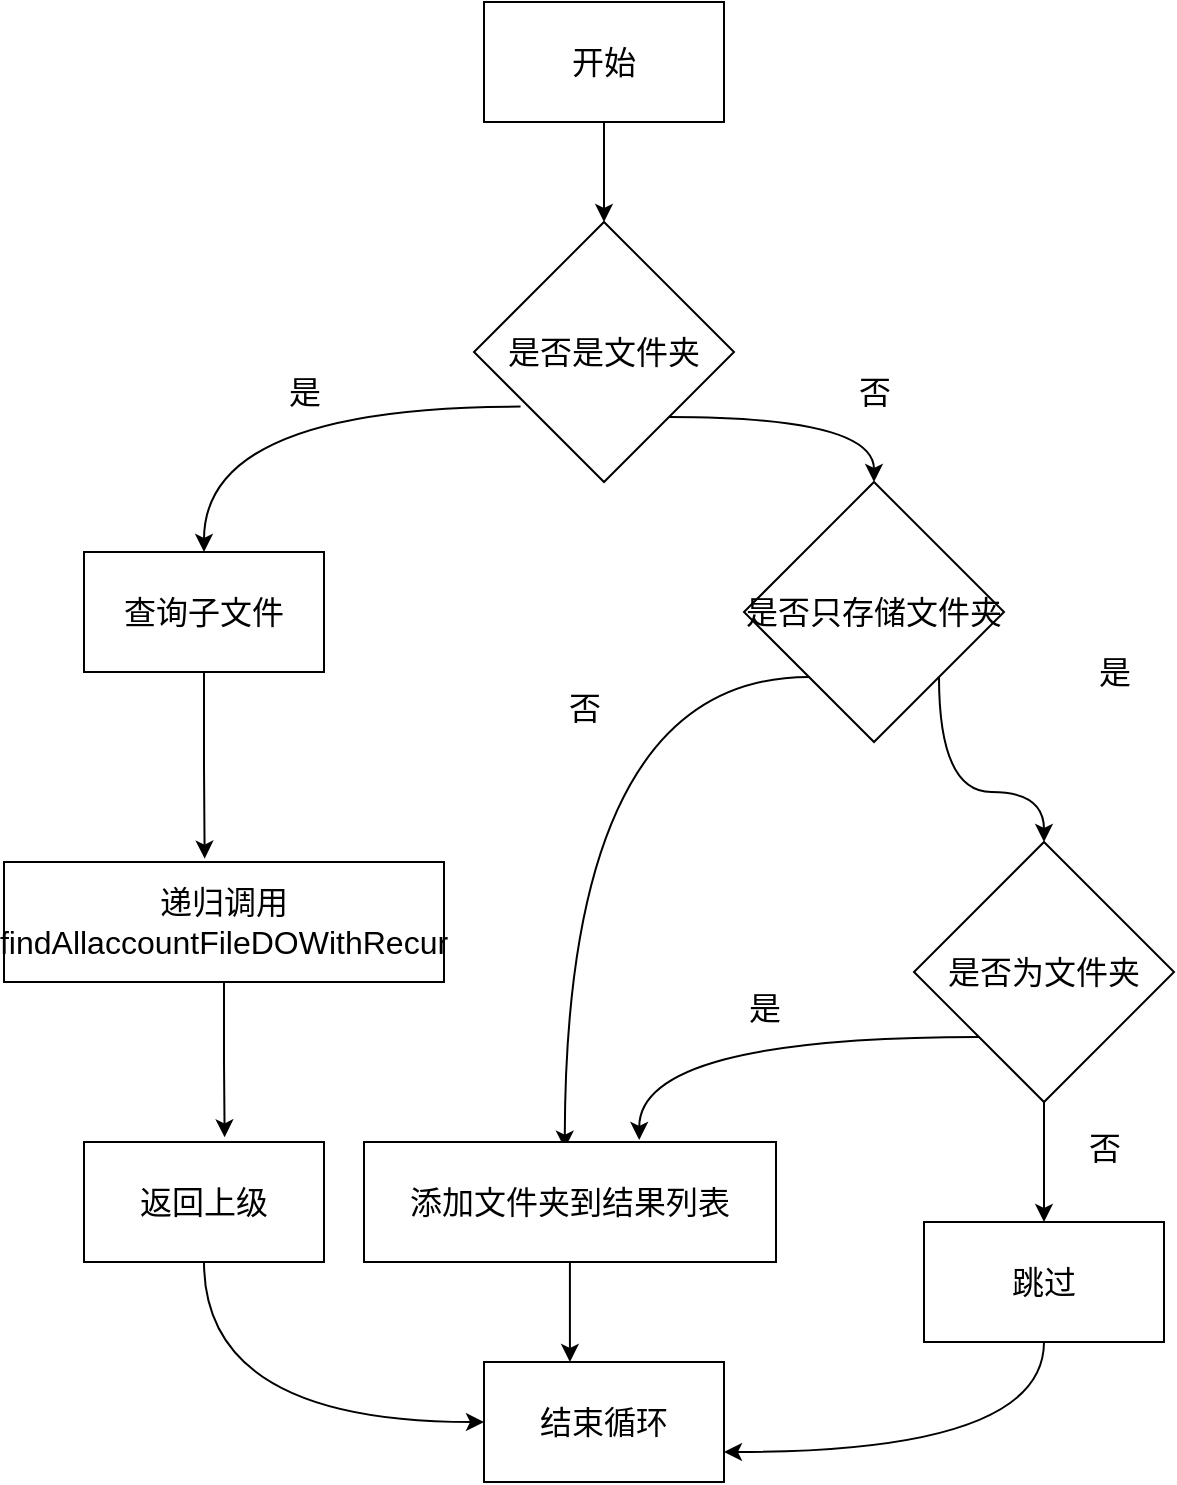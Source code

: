 <mxfile version="27.0.6">
  <diagram name="第 1 页" id="BOG6t31det-Xt_gaOggy">
    <mxGraphModel dx="1213" dy="730" grid="1" gridSize="10" guides="1" tooltips="1" connect="1" arrows="1" fold="1" page="1" pageScale="1" pageWidth="827" pageHeight="1169" math="0" shadow="0">
      <root>
        <mxCell id="0" />
        <mxCell id="1" parent="0" />
        <mxCell id="Pjw0uxyNnIJnW5rY-Pz1-3" style="edgeStyle=orthogonalEdgeStyle;rounded=0;orthogonalLoop=1;jettySize=auto;html=1;entryX=0.5;entryY=0;entryDx=0;entryDy=0;fontSize=16;" edge="1" parent="1" source="Pjw0uxyNnIJnW5rY-Pz1-1" target="Pjw0uxyNnIJnW5rY-Pz1-2">
          <mxGeometry relative="1" as="geometry" />
        </mxCell>
        <mxCell id="Pjw0uxyNnIJnW5rY-Pz1-1" value="&lt;font style=&quot;vertical-align: inherit;&quot; class=&quot;notranslate fyzs-translate-target fyzs-translate-target-wrapper&quot;&gt;&lt;font style=&quot;vertical-align: inherit;&quot; class=&quot;notranslate fyzs-translate-target fyzs-translate-target-box&quot;&gt;&lt;font style=&quot;vertical-align: inherit;&quot; title=&quot;k&quot; class=&quot;notranslate fyzs-translate-target fyzs-translate-target-text&quot;&gt;开始&lt;/font&gt;&lt;/font&gt;&lt;/font&gt;" style="rounded=0;whiteSpace=wrap;html=1;fontSize=16;" vertex="1" parent="1">
          <mxGeometry x="390" y="80" width="120" height="60" as="geometry" />
        </mxCell>
        <mxCell id="Pjw0uxyNnIJnW5rY-Pz1-6" style="edgeStyle=orthogonalEdgeStyle;rounded=0;orthogonalLoop=1;jettySize=auto;html=1;entryX=0.5;entryY=0;entryDx=0;entryDy=0;curved=1;exitX=0.179;exitY=0.71;exitDx=0;exitDy=0;exitPerimeter=0;fontSize=16;" edge="1" parent="1" source="Pjw0uxyNnIJnW5rY-Pz1-2" target="Pjw0uxyNnIJnW5rY-Pz1-4">
          <mxGeometry relative="1" as="geometry" />
        </mxCell>
        <mxCell id="Pjw0uxyNnIJnW5rY-Pz1-10" style="edgeStyle=orthogonalEdgeStyle;rounded=0;orthogonalLoop=1;jettySize=auto;html=1;exitX=1;exitY=1;exitDx=0;exitDy=0;entryX=0.5;entryY=0;entryDx=0;entryDy=0;curved=1;fontSize=16;" edge="1" parent="1" source="Pjw0uxyNnIJnW5rY-Pz1-2" target="Pjw0uxyNnIJnW5rY-Pz1-5">
          <mxGeometry relative="1" as="geometry" />
        </mxCell>
        <mxCell id="Pjw0uxyNnIJnW5rY-Pz1-2" value="&lt;font style=&quot;vertical-align: inherit;&quot; class=&quot;notranslate fyzs-translate-target fyzs-translate-target-wrapper&quot;&gt;&lt;font style=&quot;vertical-align: inherit;&quot; class=&quot;notranslate fyzs-translate-target fyzs-translate-target-box&quot;&gt;&lt;font style=&quot;vertical-align: inherit;&quot; title=&quot;s&quot; class=&quot;notranslate fyzs-translate-target fyzs-translate-target-text&quot;&gt;是否是文件夹&lt;/font&gt;&lt;/font&gt;&lt;/font&gt;" style="rhombus;whiteSpace=wrap;html=1;fontSize=16;" vertex="1" parent="1">
          <mxGeometry x="385" y="190" width="130" height="130" as="geometry" />
        </mxCell>
        <mxCell id="Pjw0uxyNnIJnW5rY-Pz1-4" value="&lt;font style=&quot;vertical-align: inherit;&quot; class=&quot;notranslate fyzs-translate-target fyzs-translate-target-wrapper&quot;&gt;&lt;font style=&quot;vertical-align: inherit;&quot; class=&quot;notranslate fyzs-translate-target fyzs-translate-target-box&quot;&gt;&lt;font style=&quot;vertical-align: inherit;&quot; title=&quot;c&quot; class=&quot;notranslate fyzs-translate-target fyzs-translate-target-text&quot;&gt;查询子文件&lt;/font&gt;&lt;/font&gt;&lt;/font&gt;" style="rounded=0;whiteSpace=wrap;html=1;fontSize=16;" vertex="1" parent="1">
          <mxGeometry x="190" y="355" width="120" height="60" as="geometry" />
        </mxCell>
        <mxCell id="Pjw0uxyNnIJnW5rY-Pz1-23" style="edgeStyle=orthogonalEdgeStyle;rounded=0;orthogonalLoop=1;jettySize=auto;html=1;entryX=0.429;entryY=-0.028;entryDx=0;entryDy=0;curved=1;entryPerimeter=0;exitX=0;exitY=1;exitDx=0;exitDy=0;fontSize=16;" edge="1" parent="1" source="Pjw0uxyNnIJnW5rY-Pz1-5">
          <mxGeometry relative="1" as="geometry">
            <mxPoint x="536" y="450" as="sourcePoint" />
            <mxPoint x="430.374" y="653.32" as="targetPoint" />
          </mxGeometry>
        </mxCell>
        <mxCell id="Pjw0uxyNnIJnW5rY-Pz1-26" style="edgeStyle=orthogonalEdgeStyle;rounded=0;orthogonalLoop=1;jettySize=auto;html=1;exitX=1;exitY=1;exitDx=0;exitDy=0;curved=1;fontSize=16;" edge="1" parent="1" source="Pjw0uxyNnIJnW5rY-Pz1-5" target="Pjw0uxyNnIJnW5rY-Pz1-13">
          <mxGeometry relative="1" as="geometry" />
        </mxCell>
        <mxCell id="Pjw0uxyNnIJnW5rY-Pz1-5" value="&lt;font style=&quot;vertical-align: inherit;&quot; class=&quot;notranslate fyzs-translate-target fyzs-translate-target-wrapper&quot;&gt;&lt;font style=&quot;vertical-align: inherit;&quot; class=&quot;notranslate fyzs-translate-target fyzs-translate-target-box&quot;&gt;&lt;font style=&quot;vertical-align: inherit;&quot; title=&quot;s&quot; class=&quot;notranslate fyzs-translate-target fyzs-translate-target-text&quot;&gt;是否只存储文件夹&lt;/font&gt;&lt;/font&gt;&lt;/font&gt;" style="rhombus;whiteSpace=wrap;html=1;fontSize=16;" vertex="1" parent="1">
          <mxGeometry x="520" y="320" width="130" height="130" as="geometry" />
        </mxCell>
        <mxCell id="Pjw0uxyNnIJnW5rY-Pz1-7" value="&lt;font style=&quot;vertical-align: inherit;&quot; class=&quot;notranslate fyzs-translate-target fyzs-translate-target-wrapper&quot;&gt;&lt;font style=&quot;vertical-align: inherit;&quot; class=&quot;notranslate fyzs-translate-target fyzs-translate-target-box&quot;&gt;&lt;font style=&quot;vertical-align: inherit;&quot; title=&quot;Text&quot; class=&quot;notranslate fyzs-translate-target fyzs-translate-target-text&quot;&gt;是&lt;/font&gt;&lt;/font&gt;&lt;/font&gt;" style="text;html=1;align=center;verticalAlign=middle;resizable=0;points=[];autosize=1;strokeColor=none;fillColor=none;fontSize=16;" vertex="1" parent="1">
          <mxGeometry x="280" y="260" width="40" height="30" as="geometry" />
        </mxCell>
        <mxCell id="Pjw0uxyNnIJnW5rY-Pz1-11" value="&lt;font style=&quot;vertical-align: inherit;&quot; class=&quot;notranslate fyzs-translate-target fyzs-translate-target-wrapper&quot;&gt;&lt;font style=&quot;vertical-align: inherit;&quot; class=&quot;notranslate fyzs-translate-target fyzs-translate-target-box&quot;&gt;&lt;font style=&quot;vertical-align: inherit;&quot; title=&quot;Text&quot; class=&quot;notranslate fyzs-translate-target fyzs-translate-target-text&quot;&gt;否&lt;/font&gt;&lt;/font&gt;&lt;/font&gt;" style="text;html=1;align=center;verticalAlign=middle;resizable=0;points=[];autosize=1;strokeColor=none;fillColor=none;fontSize=16;" vertex="1" parent="1">
          <mxGeometry x="565" y="260" width="40" height="30" as="geometry" />
        </mxCell>
        <mxCell id="Pjw0uxyNnIJnW5rY-Pz1-12" value="&lt;font style=&quot;vertical-align: inherit;&quot; class=&quot;notranslate fyzs-translate-target fyzs-translate-target-wrapper&quot;&gt;&lt;font style=&quot;vertical-align: inherit;&quot; class=&quot;notranslate fyzs-translate-target fyzs-translate-target-box&quot;&gt;&lt;font style=&quot;vertical-align: inherit;&quot; title=&quot;d&quot; class=&quot;notranslate fyzs-translate-target fyzs-translate-target-text&quot;&gt;递归调用&lt;/font&gt;&lt;/font&gt;&lt;/font&gt;&lt;div&gt;&lt;font style=&quot;vertical-align: inherit;&quot; class=&quot;notranslate fyzs-translate-target fyzs-translate-target-wrapper&quot;&gt;&lt;font style=&quot;vertical-align: inherit;&quot; class=&quot;notranslate fyzs-translate-target fyzs-translate-target-box&quot;&gt;&lt;font style=&quot;vertical-align: inherit;&quot; title=&quot;d&quot; class=&quot;notranslate fyzs-translate-target fyzs-translate-target-text&quot;&gt;findAllaccountFileDOWithRecur&lt;/font&gt;&lt;/font&gt;&lt;/font&gt;&lt;/div&gt;" style="rounded=0;whiteSpace=wrap;html=1;fontSize=16;" vertex="1" parent="1">
          <mxGeometry x="150" y="510" width="220" height="60" as="geometry" />
        </mxCell>
        <mxCell id="Pjw0uxyNnIJnW5rY-Pz1-30" style="edgeStyle=orthogonalEdgeStyle;rounded=0;orthogonalLoop=1;jettySize=auto;html=1;entryX=0.5;entryY=0;entryDx=0;entryDy=0;fontSize=16;" edge="1" parent="1" source="Pjw0uxyNnIJnW5rY-Pz1-13" target="Pjw0uxyNnIJnW5rY-Pz1-27">
          <mxGeometry relative="1" as="geometry" />
        </mxCell>
        <mxCell id="Pjw0uxyNnIJnW5rY-Pz1-13" value="&lt;font style=&quot;vertical-align: inherit;&quot; class=&quot;notranslate fyzs-translate-target fyzs-translate-target-wrapper&quot;&gt;&lt;font style=&quot;vertical-align: inherit;&quot; class=&quot;notranslate fyzs-translate-target fyzs-translate-target-box&quot;&gt;&lt;font style=&quot;vertical-align: inherit;&quot; title=&quot;s&quot; class=&quot;notranslate fyzs-translate-target fyzs-translate-target-text&quot;&gt;是否为文件夹&lt;/font&gt;&lt;/font&gt;&lt;/font&gt;" style="rhombus;whiteSpace=wrap;html=1;fontSize=16;" vertex="1" parent="1">
          <mxGeometry x="605" y="500" width="130" height="130" as="geometry" />
        </mxCell>
        <mxCell id="Pjw0uxyNnIJnW5rY-Pz1-15" value="&lt;font style=&quot;vertical-align: inherit;&quot; class=&quot;notranslate fyzs-translate-target fyzs-translate-target-wrapper&quot;&gt;&lt;font style=&quot;vertical-align: inherit;&quot; class=&quot;notranslate fyzs-translate-target fyzs-translate-target-box&quot;&gt;&lt;font style=&quot;vertical-align: inherit;&quot; title=&quot;Text&quot; class=&quot;notranslate fyzs-translate-target fyzs-translate-target-text&quot;&gt;是&lt;/font&gt;&lt;/font&gt;&lt;/font&gt;" style="text;html=1;align=center;verticalAlign=middle;resizable=0;points=[];autosize=1;strokeColor=none;fillColor=none;fontSize=16;" vertex="1" parent="1">
          <mxGeometry x="685" y="400" width="40" height="30" as="geometry" />
        </mxCell>
        <mxCell id="Pjw0uxyNnIJnW5rY-Pz1-16" style="edgeStyle=orthogonalEdgeStyle;rounded=0;orthogonalLoop=1;jettySize=auto;html=1;entryX=0.456;entryY=-0.028;entryDx=0;entryDy=0;entryPerimeter=0;fontSize=16;" edge="1" parent="1" source="Pjw0uxyNnIJnW5rY-Pz1-4" target="Pjw0uxyNnIJnW5rY-Pz1-12">
          <mxGeometry relative="1" as="geometry" />
        </mxCell>
        <mxCell id="Pjw0uxyNnIJnW5rY-Pz1-21" style="edgeStyle=orthogonalEdgeStyle;rounded=0;orthogonalLoop=1;jettySize=auto;html=1;entryX=0;entryY=0.5;entryDx=0;entryDy=0;curved=1;exitX=0.5;exitY=1;exitDx=0;exitDy=0;fontSize=16;" edge="1" parent="1" source="Pjw0uxyNnIJnW5rY-Pz1-17" target="Pjw0uxyNnIJnW5rY-Pz1-19">
          <mxGeometry relative="1" as="geometry" />
        </mxCell>
        <mxCell id="Pjw0uxyNnIJnW5rY-Pz1-17" value="&lt;font style=&quot;vertical-align: inherit;&quot; class=&quot;notranslate fyzs-translate-target fyzs-translate-target-wrapper&quot;&gt;&lt;font style=&quot;vertical-align: inherit;&quot; class=&quot;notranslate fyzs-translate-target fyzs-translate-target-box&quot;&gt;&lt;font style=&quot;vertical-align: inherit;&quot; title=&quot;f&quot; class=&quot;notranslate fyzs-translate-target fyzs-translate-target-text&quot;&gt;返回上级&lt;/font&gt;&lt;/font&gt;&lt;/font&gt;" style="rounded=0;whiteSpace=wrap;html=1;fontSize=16;" vertex="1" parent="1">
          <mxGeometry x="190" y="650" width="120" height="60" as="geometry" />
        </mxCell>
        <mxCell id="Pjw0uxyNnIJnW5rY-Pz1-18" style="edgeStyle=orthogonalEdgeStyle;rounded=0;orthogonalLoop=1;jettySize=auto;html=1;entryX=0.586;entryY=-0.039;entryDx=0;entryDy=0;entryPerimeter=0;fontSize=16;" edge="1" parent="1" source="Pjw0uxyNnIJnW5rY-Pz1-12" target="Pjw0uxyNnIJnW5rY-Pz1-17">
          <mxGeometry relative="1" as="geometry" />
        </mxCell>
        <mxCell id="Pjw0uxyNnIJnW5rY-Pz1-19" value="&lt;font style=&quot;vertical-align: inherit;&quot; class=&quot;notranslate fyzs-translate-target fyzs-translate-target-wrapper&quot;&gt;&lt;font style=&quot;vertical-align: inherit;&quot; class=&quot;notranslate fyzs-translate-target fyzs-translate-target-box&quot;&gt;&lt;font style=&quot;vertical-align: inherit;&quot; title=&quot;j&quot; class=&quot;notranslate fyzs-translate-target fyzs-translate-target-text&quot;&gt;结束循环&lt;/font&gt;&lt;/font&gt;&lt;/font&gt;" style="rounded=0;whiteSpace=wrap;html=1;fontSize=16;" vertex="1" parent="1">
          <mxGeometry x="390" y="760" width="120" height="60" as="geometry" />
        </mxCell>
        <mxCell id="Pjw0uxyNnIJnW5rY-Pz1-22" value="&lt;font style=&quot;vertical-align: inherit;&quot; class=&quot;notranslate fyzs-translate-target fyzs-translate-target-wrapper&quot;&gt;&lt;font style=&quot;vertical-align: inherit;&quot; class=&quot;notranslate fyzs-translate-target fyzs-translate-target-box&quot;&gt;&lt;font style=&quot;vertical-align: inherit;&quot; title=&quot;t&quot; class=&quot;notranslate fyzs-translate-target fyzs-translate-target-text&quot;&gt;添加文件夹到结果列表&lt;/font&gt;&lt;/font&gt;&lt;/font&gt;" style="rounded=0;whiteSpace=wrap;html=1;fontSize=16;" vertex="1" parent="1">
          <mxGeometry x="330" y="650" width="206" height="60" as="geometry" />
        </mxCell>
        <mxCell id="Pjw0uxyNnIJnW5rY-Pz1-24" value="&lt;font style=&quot;vertical-align: inherit;&quot; class=&quot;notranslate fyzs-translate-target fyzs-translate-target-wrapper&quot;&gt;&lt;font style=&quot;vertical-align: inherit;&quot; class=&quot;notranslate fyzs-translate-target fyzs-translate-target-box&quot;&gt;&lt;font style=&quot;vertical-align: inherit;&quot; title=&quot;Text&quot; class=&quot;notranslate fyzs-translate-target fyzs-translate-target-text&quot;&gt;否&lt;/font&gt;&lt;/font&gt;&lt;/font&gt;" style="text;html=1;align=center;verticalAlign=middle;resizable=0;points=[];autosize=1;strokeColor=none;fillColor=none;fontSize=16;" vertex="1" parent="1">
          <mxGeometry x="420" y="418" width="40" height="30" as="geometry" />
        </mxCell>
        <mxCell id="Pjw0uxyNnIJnW5rY-Pz1-33" style="edgeStyle=orthogonalEdgeStyle;rounded=0;orthogonalLoop=1;jettySize=auto;html=1;exitX=0.5;exitY=1;exitDx=0;exitDy=0;entryX=1;entryY=0.75;entryDx=0;entryDy=0;curved=1;fontSize=16;" edge="1" parent="1" source="Pjw0uxyNnIJnW5rY-Pz1-27" target="Pjw0uxyNnIJnW5rY-Pz1-19">
          <mxGeometry relative="1" as="geometry" />
        </mxCell>
        <mxCell id="Pjw0uxyNnIJnW5rY-Pz1-27" value="&lt;font style=&quot;vertical-align: inherit;&quot; class=&quot;notranslate fyzs-translate-target fyzs-translate-target-wrapper&quot;&gt;&lt;font style=&quot;vertical-align: inherit;&quot; class=&quot;notranslate fyzs-translate-target fyzs-translate-target-box&quot;&gt;&lt;font style=&quot;vertical-align: inherit;&quot; title=&quot;t&quot; class=&quot;notranslate fyzs-translate-target fyzs-translate-target-text&quot;&gt;跳过&lt;/font&gt;&lt;/font&gt;&lt;/font&gt;" style="rounded=0;whiteSpace=wrap;html=1;fontSize=16;" vertex="1" parent="1">
          <mxGeometry x="610" y="690" width="120" height="60" as="geometry" />
        </mxCell>
        <mxCell id="Pjw0uxyNnIJnW5rY-Pz1-28" style="edgeStyle=orthogonalEdgeStyle;rounded=0;orthogonalLoop=1;jettySize=auto;html=1;exitX=0;exitY=1;exitDx=0;exitDy=0;entryX=0.668;entryY=-0.017;entryDx=0;entryDy=0;entryPerimeter=0;curved=1;fontSize=16;" edge="1" parent="1" source="Pjw0uxyNnIJnW5rY-Pz1-13" target="Pjw0uxyNnIJnW5rY-Pz1-22">
          <mxGeometry relative="1" as="geometry" />
        </mxCell>
        <mxCell id="Pjw0uxyNnIJnW5rY-Pz1-29" value="&lt;font style=&quot;vertical-align: inherit;&quot; class=&quot;notranslate fyzs-translate-target fyzs-translate-target-wrapper&quot;&gt;&lt;font style=&quot;vertical-align: inherit;&quot; class=&quot;notranslate fyzs-translate-target fyzs-translate-target-box&quot;&gt;&lt;font style=&quot;vertical-align: inherit;&quot; title=&quot;Text&quot; class=&quot;notranslate fyzs-translate-target fyzs-translate-target-text&quot;&gt;是&lt;/font&gt;&lt;/font&gt;&lt;/font&gt;" style="text;html=1;align=center;verticalAlign=middle;resizable=0;points=[];autosize=1;strokeColor=none;fillColor=none;fontSize=16;" vertex="1" parent="1">
          <mxGeometry x="510" y="568" width="40" height="30" as="geometry" />
        </mxCell>
        <mxCell id="Pjw0uxyNnIJnW5rY-Pz1-31" value="&lt;font style=&quot;vertical-align: inherit;&quot; class=&quot;notranslate fyzs-translate-target fyzs-translate-target-wrapper&quot;&gt;&lt;font style=&quot;vertical-align: inherit;&quot; class=&quot;notranslate fyzs-translate-target fyzs-translate-target-box&quot;&gt;&lt;font style=&quot;vertical-align: inherit;&quot; title=&quot;Text&quot; class=&quot;notranslate fyzs-translate-target fyzs-translate-target-text&quot;&gt;否&lt;/font&gt;&lt;/font&gt;&lt;/font&gt;" style="text;html=1;align=center;verticalAlign=middle;resizable=0;points=[];autosize=1;strokeColor=none;fillColor=none;fontSize=16;" vertex="1" parent="1">
          <mxGeometry x="680" y="638" width="40" height="30" as="geometry" />
        </mxCell>
        <mxCell id="Pjw0uxyNnIJnW5rY-Pz1-34" style="edgeStyle=orthogonalEdgeStyle;rounded=0;orthogonalLoop=1;jettySize=auto;html=1;entryX=0.358;entryY=0;entryDx=0;entryDy=0;entryPerimeter=0;fontSize=16;" edge="1" parent="1" source="Pjw0uxyNnIJnW5rY-Pz1-22" target="Pjw0uxyNnIJnW5rY-Pz1-19">
          <mxGeometry relative="1" as="geometry" />
        </mxCell>
      </root>
    </mxGraphModel>
  </diagram>
</mxfile>
